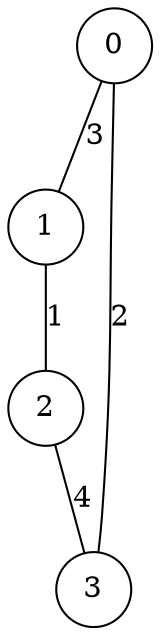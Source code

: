 graph qubit_interaction_graph {
    node [shape=circle];
    0 -- 1 [label=3];
    0 -- 3 [label=2];
    1 -- 2 [label=1];
    2 -- 3 [label=4];
}